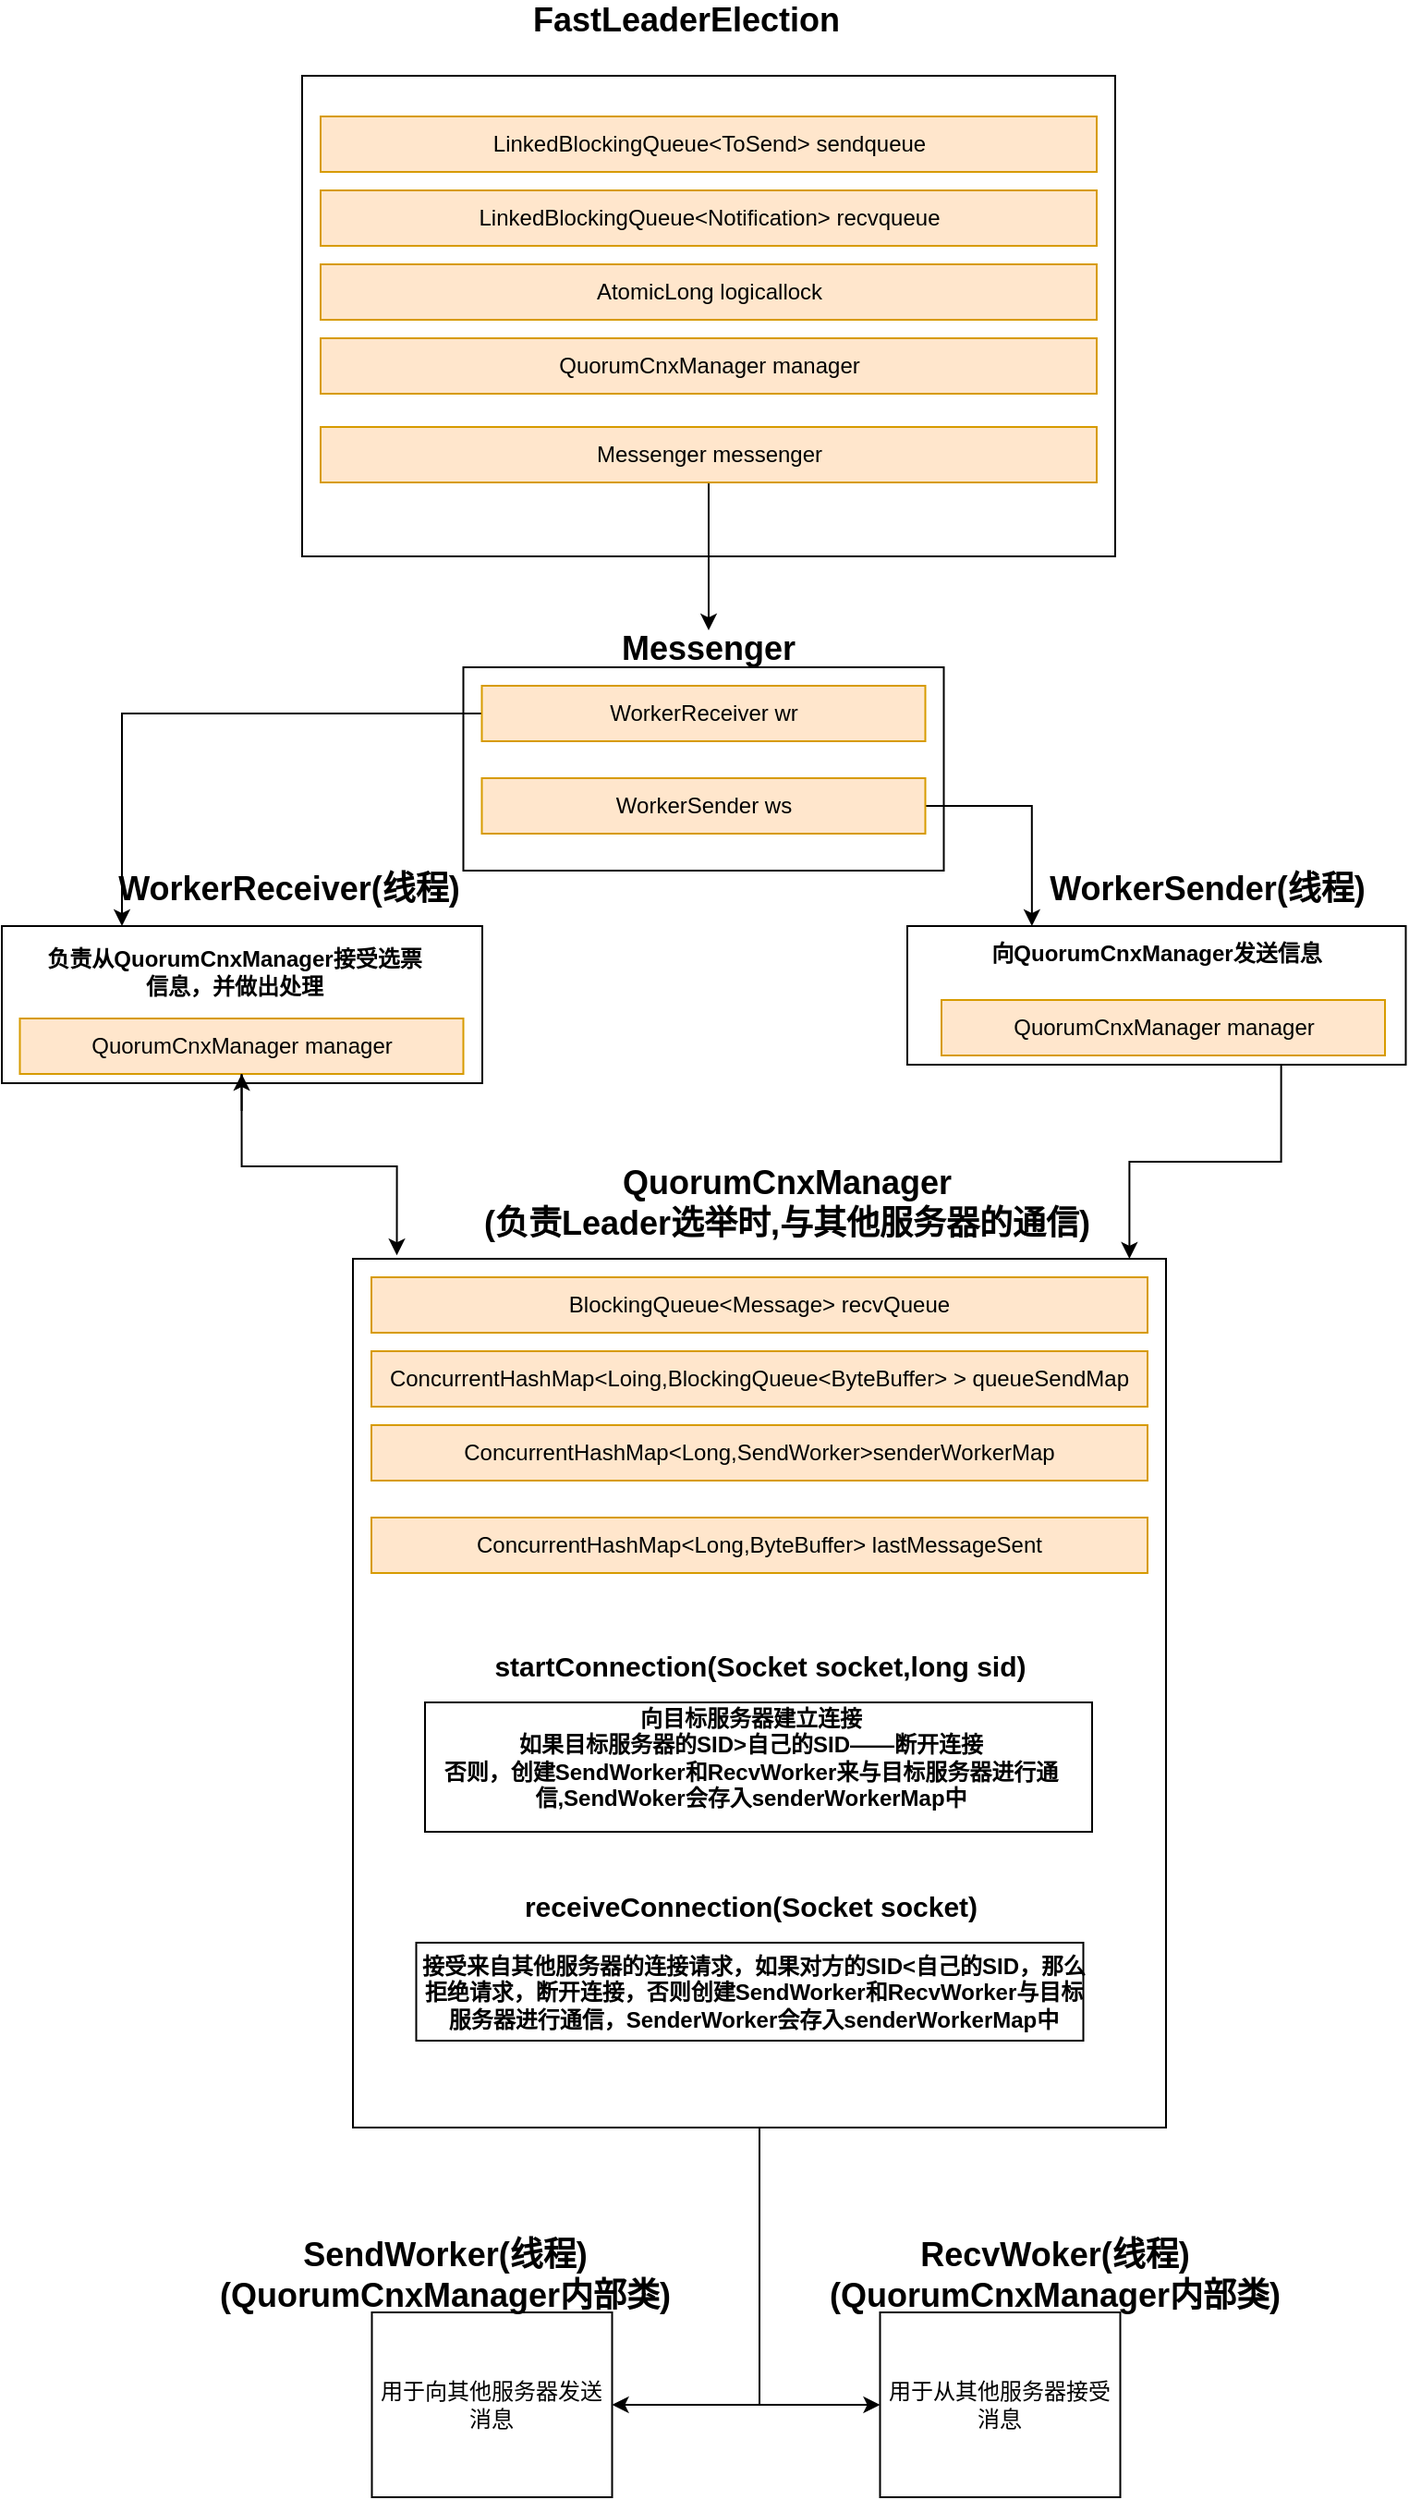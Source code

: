 <mxfile version="14.9.6" type="device"><diagram id="81koH0Dpl4TiLNzdHP0c" name="第 1 页"><mxGraphModel dx="1024" dy="1419" grid="1" gridSize="10" guides="1" tooltips="1" connect="1" arrows="1" fold="1" page="1" pageScale="1" pageWidth="1169" pageHeight="827" math="0" shadow="0"><root><mxCell id="0"/><mxCell id="1" parent="0"/><mxCell id="Zh9uZ4OT79ipsI60hmPm-16" style="edgeStyle=orthogonalEdgeStyle;rounded=0;orthogonalLoop=1;jettySize=auto;html=1;exitX=0.5;exitY=1;exitDx=0;exitDy=0;entryX=1;entryY=0.5;entryDx=0;entryDy=0;" parent="1" source="JqhRc5gYepD6KvjNsao5-18" target="0LuXuAi-VCWDvFkBqwER-1" edge="1"><mxGeometry relative="1" as="geometry"/></mxCell><mxCell id="Zh9uZ4OT79ipsI60hmPm-17" style="edgeStyle=orthogonalEdgeStyle;rounded=0;orthogonalLoop=1;jettySize=auto;html=1;exitX=0.5;exitY=1;exitDx=0;exitDy=0;entryX=0;entryY=0.5;entryDx=0;entryDy=0;" parent="1" source="JqhRc5gYepD6KvjNsao5-18" target="0LuXuAi-VCWDvFkBqwER-3" edge="1"><mxGeometry relative="1" as="geometry"/></mxCell><mxCell id="JqhRc5gYepD6KvjNsao5-18" value="" style="rounded=0;whiteSpace=wrap;html=1;" parent="1" vertex="1"><mxGeometry x="1060" y="220" width="440" height="470" as="geometry"/></mxCell><mxCell id="JqhRc5gYepD6KvjNsao5-19" value="&lt;b&gt;&lt;font style=&quot;font-size: 18px&quot;&gt;QuorumCnxManager&lt;br&gt;(负责Leader选举时,与其他服务器的通信)&lt;br&gt;&lt;/font&gt;&lt;/b&gt;" style="text;html=1;strokeColor=none;fillColor=none;align=center;verticalAlign=middle;whiteSpace=wrap;rounded=0;" parent="1" vertex="1"><mxGeometry x="1070" y="180" width="450" height="20" as="geometry"/></mxCell><mxCell id="JqhRc5gYepD6KvjNsao5-20" value="BlockingQueue&amp;lt;Message&amp;gt; recvQueue" style="rounded=0;whiteSpace=wrap;html=1;fillColor=#ffe6cc;strokeColor=#d79b00;" parent="1" vertex="1"><mxGeometry x="1070" y="230" width="420" height="30" as="geometry"/></mxCell><mxCell id="JqhRc5gYepD6KvjNsao5-26" style="edgeStyle=orthogonalEdgeStyle;rounded=0;orthogonalLoop=1;jettySize=auto;html=1;exitX=0.5;exitY=1;exitDx=0;exitDy=0;" parent="1" source="JqhRc5gYepD6KvjNsao5-20" target="JqhRc5gYepD6KvjNsao5-20" edge="1"><mxGeometry relative="1" as="geometry"/></mxCell><mxCell id="JqhRc5gYepD6KvjNsao5-27" value="ConcurrentHashMap&amp;lt;Loing,BlockingQueue&amp;lt;ByteBuffer&amp;gt; &amp;gt; queueSendMap" style="rounded=0;whiteSpace=wrap;html=1;fillColor=#ffe6cc;strokeColor=#d79b00;" parent="1" vertex="1"><mxGeometry x="1070" y="270" width="420" height="30" as="geometry"/></mxCell><mxCell id="JqhRc5gYepD6KvjNsao5-28" value="ConcurrentHashMap&amp;lt;Long,SendWorker&amp;gt;senderWorkerMap" style="rounded=0;whiteSpace=wrap;html=1;fillColor=#ffe6cc;strokeColor=#d79b00;" parent="1" vertex="1"><mxGeometry x="1070" y="310" width="420" height="30" as="geometry"/></mxCell><mxCell id="JqhRc5gYepD6KvjNsao5-29" value="ConcurrentHashMap&amp;lt;Long,ByteBuffer&amp;gt; lastMessageSent" style="rounded=0;whiteSpace=wrap;html=1;fillColor=#ffe6cc;strokeColor=#d79b00;" parent="1" vertex="1"><mxGeometry x="1070" y="360" width="420" height="30" as="geometry"/></mxCell><mxCell id="JqhRc5gYepD6KvjNsao5-30" value="" style="rounded=0;whiteSpace=wrap;html=1;" parent="1" vertex="1"><mxGeometry x="1032.5" y="-420" width="440" height="260" as="geometry"/></mxCell><mxCell id="JqhRc5gYepD6KvjNsao5-31" value="&lt;b&gt;&lt;font style=&quot;font-size: 18px&quot;&gt;FastLeaderElection&lt;/font&gt;&lt;/b&gt;" style="text;html=1;strokeColor=none;fillColor=none;align=center;verticalAlign=middle;whiteSpace=wrap;rounded=0;" parent="1" vertex="1"><mxGeometry x="1132.5" y="-460" width="215" height="20" as="geometry"/></mxCell><mxCell id="JqhRc5gYepD6KvjNsao5-32" value="LinkedBlockingQueue&amp;lt;ToSend&amp;gt; sendqueue" style="rounded=0;whiteSpace=wrap;html=1;fillColor=#ffe6cc;strokeColor=#d79b00;" parent="1" vertex="1"><mxGeometry x="1042.5" y="-398" width="420" height="30" as="geometry"/></mxCell><mxCell id="JqhRc5gYepD6KvjNsao5-33" style="edgeStyle=orthogonalEdgeStyle;rounded=0;orthogonalLoop=1;jettySize=auto;html=1;exitX=0.5;exitY=1;exitDx=0;exitDy=0;" parent="1" source="JqhRc5gYepD6KvjNsao5-32" target="JqhRc5gYepD6KvjNsao5-32" edge="1"><mxGeometry relative="1" as="geometry"/></mxCell><mxCell id="JqhRc5gYepD6KvjNsao5-34" value="LinkedBlockingQueue&amp;lt;Notification&amp;gt; recvqueue" style="rounded=0;whiteSpace=wrap;html=1;fillColor=#ffe6cc;strokeColor=#d79b00;" parent="1" vertex="1"><mxGeometry x="1042.5" y="-358" width="420" height="30" as="geometry"/></mxCell><mxCell id="JqhRc5gYepD6KvjNsao5-39" value="AtomicLong logicallock" style="rounded=0;whiteSpace=wrap;html=1;fillColor=#ffe6cc;strokeColor=#d79b00;" parent="1" vertex="1"><mxGeometry x="1042.5" y="-318" width="420" height="30" as="geometry"/></mxCell><mxCell id="JqhRc5gYepD6KvjNsao5-40" value="QuorumCnxManager manager" style="rounded=0;whiteSpace=wrap;html=1;fillColor=#ffe6cc;strokeColor=#d79b00;" parent="1" vertex="1"><mxGeometry x="1042.5" y="-278" width="420" height="30" as="geometry"/></mxCell><mxCell id="0LuXuAi-VCWDvFkBqwER-1" value="用于向其他服务器发送消息" style="rounded=0;whiteSpace=wrap;html=1;" parent="1" vertex="1"><mxGeometry x="1070.25" y="790" width="130" height="100" as="geometry"/></mxCell><mxCell id="0LuXuAi-VCWDvFkBqwER-2" value="&lt;b&gt;&lt;font style=&quot;font-size: 18px&quot;&gt;SendWorker(线程)&lt;br&gt;(QuorumCnxManager内部类)&lt;br&gt;&lt;/font&gt;&lt;/b&gt;" style="text;html=1;strokeColor=none;fillColor=none;align=center;verticalAlign=middle;whiteSpace=wrap;rounded=0;" parent="1" vertex="1"><mxGeometry x="960.25" y="760" width="300" height="20" as="geometry"/></mxCell><mxCell id="0LuXuAi-VCWDvFkBqwER-3" value="用于从其他服务器接受消息" style="rounded=0;whiteSpace=wrap;html=1;" parent="1" vertex="1"><mxGeometry x="1345.25" y="790" width="130" height="100" as="geometry"/></mxCell><mxCell id="0LuXuAi-VCWDvFkBqwER-4" value="&lt;b&gt;&lt;font style=&quot;font-size: 18px&quot;&gt;RecvWoker(线程)&lt;br&gt;(QuorumCnxManager内部类)&lt;br&gt;&lt;/font&gt;&lt;/b&gt;" style="text;html=1;strokeColor=none;fillColor=none;align=center;verticalAlign=middle;whiteSpace=wrap;rounded=0;" parent="1" vertex="1"><mxGeometry x="1290.25" y="760" width="300" height="20" as="geometry"/></mxCell><mxCell id="Gm74nTfpbZ--VHx-n-U--1" style="edgeStyle=orthogonalEdgeStyle;rounded=0;orthogonalLoop=1;jettySize=auto;html=1;exitX=0.5;exitY=1;exitDx=0;exitDy=0;" parent="1" source="0LuXuAi-VCWDvFkBqwER-5" target="0LuXuAi-VCWDvFkBqwER-7" edge="1"><mxGeometry relative="1" as="geometry"/></mxCell><mxCell id="0LuXuAi-VCWDvFkBqwER-5" value="Messenger messenger" style="rounded=0;whiteSpace=wrap;html=1;fillColor=#ffe6cc;strokeColor=#d79b00;" parent="1" vertex="1"><mxGeometry x="1042.5" y="-230" width="420" height="30" as="geometry"/></mxCell><mxCell id="0LuXuAi-VCWDvFkBqwER-6" value="" style="rounded=0;whiteSpace=wrap;html=1;" parent="1" vertex="1"><mxGeometry x="1119.75" y="-100" width="260" height="110" as="geometry"/></mxCell><mxCell id="0LuXuAi-VCWDvFkBqwER-7" value="&lt;b&gt;&lt;font style=&quot;font-size: 18px&quot;&gt;Messenger&lt;/font&gt;&lt;/b&gt;" style="text;html=1;strokeColor=none;fillColor=none;align=center;verticalAlign=middle;whiteSpace=wrap;rounded=0;" parent="1" vertex="1"><mxGeometry x="1145" y="-120" width="215" height="20" as="geometry"/></mxCell><mxCell id="Gm74nTfpbZ--VHx-n-U--4" style="edgeStyle=orthogonalEdgeStyle;rounded=0;orthogonalLoop=1;jettySize=auto;html=1;exitX=0;exitY=0.5;exitDx=0;exitDy=0;entryX=0.25;entryY=0;entryDx=0;entryDy=0;" parent="1" source="0LuXuAi-VCWDvFkBqwER-8" target="0LuXuAi-VCWDvFkBqwER-17" edge="1"><mxGeometry relative="1" as="geometry"/></mxCell><mxCell id="0LuXuAi-VCWDvFkBqwER-8" value="WorkerReceiver wr" style="rounded=0;whiteSpace=wrap;html=1;fillColor=#ffe6cc;strokeColor=#d79b00;" parent="1" vertex="1"><mxGeometry x="1129.75" y="-90" width="240" height="30" as="geometry"/></mxCell><mxCell id="0LuXuAi-VCWDvFkBqwER-9" style="edgeStyle=orthogonalEdgeStyle;rounded=0;orthogonalLoop=1;jettySize=auto;html=1;exitX=0.5;exitY=1;exitDx=0;exitDy=0;" parent="1" source="0LuXuAi-VCWDvFkBqwER-8" target="0LuXuAi-VCWDvFkBqwER-8" edge="1"><mxGeometry relative="1" as="geometry"/></mxCell><mxCell id="Gm74nTfpbZ--VHx-n-U--5" style="edgeStyle=orthogonalEdgeStyle;rounded=0;orthogonalLoop=1;jettySize=auto;html=1;exitX=1;exitY=0.5;exitDx=0;exitDy=0;entryX=0.25;entryY=0;entryDx=0;entryDy=0;" parent="1" source="0LuXuAi-VCWDvFkBqwER-14" target="0LuXuAi-VCWDvFkBqwER-22" edge="1"><mxGeometry relative="1" as="geometry"/></mxCell><mxCell id="0LuXuAi-VCWDvFkBqwER-14" value="WorkerSender ws" style="rounded=0;whiteSpace=wrap;html=1;fillColor=#ffe6cc;strokeColor=#d79b00;" parent="1" vertex="1"><mxGeometry x="1129.75" y="-40" width="240" height="30" as="geometry"/></mxCell><mxCell id="0LuXuAi-VCWDvFkBqwER-17" value="" style="rounded=0;whiteSpace=wrap;html=1;" parent="1" vertex="1"><mxGeometry x="870" y="40" width="260" height="85" as="geometry"/></mxCell><mxCell id="0LuXuAi-VCWDvFkBqwER-18" value="&lt;b&gt;&lt;font style=&quot;font-size: 18px&quot;&gt;WorkerReceiver(线程)&lt;/font&gt;&lt;/b&gt;" style="text;html=1;strokeColor=none;fillColor=none;align=center;verticalAlign=middle;whiteSpace=wrap;rounded=0;" parent="1" vertex="1"><mxGeometry x="917.5" y="10" width="215" height="20" as="geometry"/></mxCell><mxCell id="Gm74nTfpbZ--VHx-n-U--6" style="edgeStyle=orthogonalEdgeStyle;rounded=0;orthogonalLoop=1;jettySize=auto;html=1;exitX=0.5;exitY=1;exitDx=0;exitDy=0;entryX=0.054;entryY=-0.004;entryDx=0;entryDy=0;entryPerimeter=0;" parent="1" source="0LuXuAi-VCWDvFkBqwER-19" target="JqhRc5gYepD6KvjNsao5-18" edge="1"><mxGeometry relative="1" as="geometry"/></mxCell><mxCell id="0LuXuAi-VCWDvFkBqwER-19" value="QuorumCnxManager manager" style="rounded=0;whiteSpace=wrap;html=1;fillColor=#ffe6cc;strokeColor=#d79b00;" parent="1" vertex="1"><mxGeometry x="879.75" y="90" width="240" height="30" as="geometry"/></mxCell><mxCell id="0LuXuAi-VCWDvFkBqwER-20" style="edgeStyle=orthogonalEdgeStyle;rounded=0;orthogonalLoop=1;jettySize=auto;html=1;exitX=0.5;exitY=1;exitDx=0;exitDy=0;" parent="1" source="0LuXuAi-VCWDvFkBqwER-19" target="0LuXuAi-VCWDvFkBqwER-19" edge="1"><mxGeometry relative="1" as="geometry"/></mxCell><mxCell id="Gm74nTfpbZ--VHx-n-U--7" style="edgeStyle=orthogonalEdgeStyle;rounded=0;orthogonalLoop=1;jettySize=auto;html=1;exitX=0.75;exitY=1;exitDx=0;exitDy=0;entryX=0.955;entryY=0;entryDx=0;entryDy=0;entryPerimeter=0;" parent="1" source="0LuXuAi-VCWDvFkBqwER-22" target="JqhRc5gYepD6KvjNsao5-18" edge="1"><mxGeometry relative="1" as="geometry"/></mxCell><mxCell id="0LuXuAi-VCWDvFkBqwER-22" value="" style="rounded=0;whiteSpace=wrap;html=1;" parent="1" vertex="1"><mxGeometry x="1360" y="40" width="269.75" height="75" as="geometry"/></mxCell><mxCell id="0LuXuAi-VCWDvFkBqwER-23" value="&lt;b&gt;&lt;font style=&quot;font-size: 18px&quot;&gt;WorkerSender(线程)&lt;/font&gt;&lt;/b&gt;" style="text;html=1;strokeColor=none;fillColor=none;align=center;verticalAlign=middle;whiteSpace=wrap;rounded=0;" parent="1" vertex="1"><mxGeometry x="1414.75" y="10" width="215" height="20" as="geometry"/></mxCell><mxCell id="0LuXuAi-VCWDvFkBqwER-24" value="QuorumCnxManager manager" style="rounded=0;whiteSpace=wrap;html=1;fillColor=#ffe6cc;strokeColor=#d79b00;" parent="1" vertex="1"><mxGeometry x="1378.5" y="80" width="240" height="30" as="geometry"/></mxCell><mxCell id="0LuXuAi-VCWDvFkBqwER-25" style="edgeStyle=orthogonalEdgeStyle;rounded=0;orthogonalLoop=1;jettySize=auto;html=1;exitX=0.5;exitY=1;exitDx=0;exitDy=0;" parent="1" source="0LuXuAi-VCWDvFkBqwER-24" target="0LuXuAi-VCWDvFkBqwER-24" edge="1"><mxGeometry relative="1" as="geometry"/></mxCell><mxCell id="Zh9uZ4OT79ipsI60hmPm-8" value="" style="rounded=0;whiteSpace=wrap;html=1;" parent="1" vertex="1"><mxGeometry x="1099" y="460" width="361" height="70" as="geometry"/></mxCell><mxCell id="Zh9uZ4OT79ipsI60hmPm-9" value="&lt;font style=&quot;font-size: 15px&quot;&gt;&lt;b&gt;startConnection(Socket socket,long sid)&lt;/b&gt;&lt;/font&gt;" style="text;html=1;strokeColor=none;fillColor=none;align=center;verticalAlign=middle;whiteSpace=wrap;rounded=0;" parent="1" vertex="1"><mxGeometry x="1107.5" y="420" width="345" height="40" as="geometry"/></mxCell><mxCell id="Zh9uZ4OT79ipsI60hmPm-11" value="" style="rounded=0;whiteSpace=wrap;html=1;" parent="1" vertex="1"><mxGeometry x="1094.25" y="590" width="361" height="53" as="geometry"/></mxCell><mxCell id="Zh9uZ4OT79ipsI60hmPm-12" value="&lt;font style=&quot;font-size: 15px&quot;&gt;&lt;b&gt;receiveConnection(Socket socket)&lt;/b&gt;&lt;/font&gt;" style="text;html=1;strokeColor=none;fillColor=none;align=center;verticalAlign=middle;whiteSpace=wrap;rounded=0;" parent="1" vertex="1"><mxGeometry x="1102.75" y="550" width="345" height="40" as="geometry"/></mxCell><mxCell id="Zh9uZ4OT79ipsI60hmPm-14" value="&lt;b&gt;向目标服务器建立连接&lt;br&gt;如果目标服务器的SID&amp;gt;自己的SID——断开连接&lt;br&gt;否则，创建SendWorker和RecvWorker来与目标服务器进行通信,SendWoker会存入senderWorkerMap中&lt;/b&gt;" style="text;html=1;strokeColor=none;fillColor=none;align=center;verticalAlign=middle;whiteSpace=wrap;rounded=0;" parent="1" vertex="1"><mxGeometry x="1088.5" y="480" width="372.5" height="20" as="geometry"/></mxCell><mxCell id="Zh9uZ4OT79ipsI60hmPm-15" value="&lt;b&gt;接受来自其他服务器的连接请求，如果对方的SID&amp;lt;自己的SID，那么拒绝请求，断开连接，否则创建SendWorker和RecvWorker与目标服务器进行通信，SenderWorker会存入senderWorkerMap中&lt;br&gt;&lt;/b&gt;" style="text;html=1;strokeColor=none;fillColor=none;align=center;verticalAlign=middle;whiteSpace=wrap;rounded=0;" parent="1" vertex="1"><mxGeometry x="1094.25" y="603.25" width="365.75" height="26.75" as="geometry"/></mxCell><mxCell id="ALUdZ8ZXiSH626KZ8JCh-1" value="&lt;b&gt;负责从QuorumCnxManager接受选票信息，并做出处理&lt;/b&gt;" style="text;html=1;strokeColor=none;fillColor=none;align=center;verticalAlign=middle;whiteSpace=wrap;rounded=0;" vertex="1" parent="1"><mxGeometry x="889.25" y="50" width="213.5" height="30" as="geometry"/></mxCell><mxCell id="ALUdZ8ZXiSH626KZ8JCh-2" value="&lt;b&gt;向QuorumCnxManager发送信息&lt;/b&gt;" style="text;html=1;strokeColor=none;fillColor=none;align=center;verticalAlign=middle;whiteSpace=wrap;rounded=0;" vertex="1" parent="1"><mxGeometry x="1388.13" y="40" width="213.5" height="30" as="geometry"/></mxCell></root></mxGraphModel></diagram></mxfile>